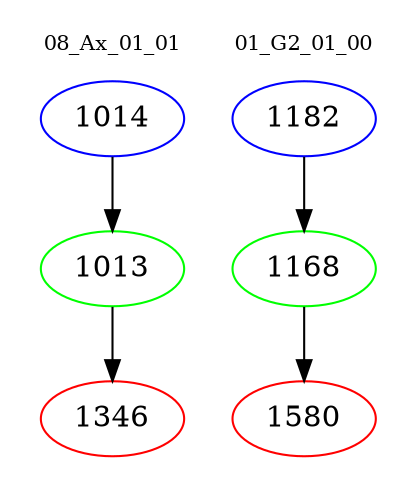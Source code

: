 digraph{
subgraph cluster_0 {
color = white
label = "08_Ax_01_01";
fontsize=10;
T0_1014 [label="1014", color="blue"]
T0_1014 -> T0_1013 [color="black"]
T0_1013 [label="1013", color="green"]
T0_1013 -> T0_1346 [color="black"]
T0_1346 [label="1346", color="red"]
}
subgraph cluster_1 {
color = white
label = "01_G2_01_00";
fontsize=10;
T1_1182 [label="1182", color="blue"]
T1_1182 -> T1_1168 [color="black"]
T1_1168 [label="1168", color="green"]
T1_1168 -> T1_1580 [color="black"]
T1_1580 [label="1580", color="red"]
}
}
